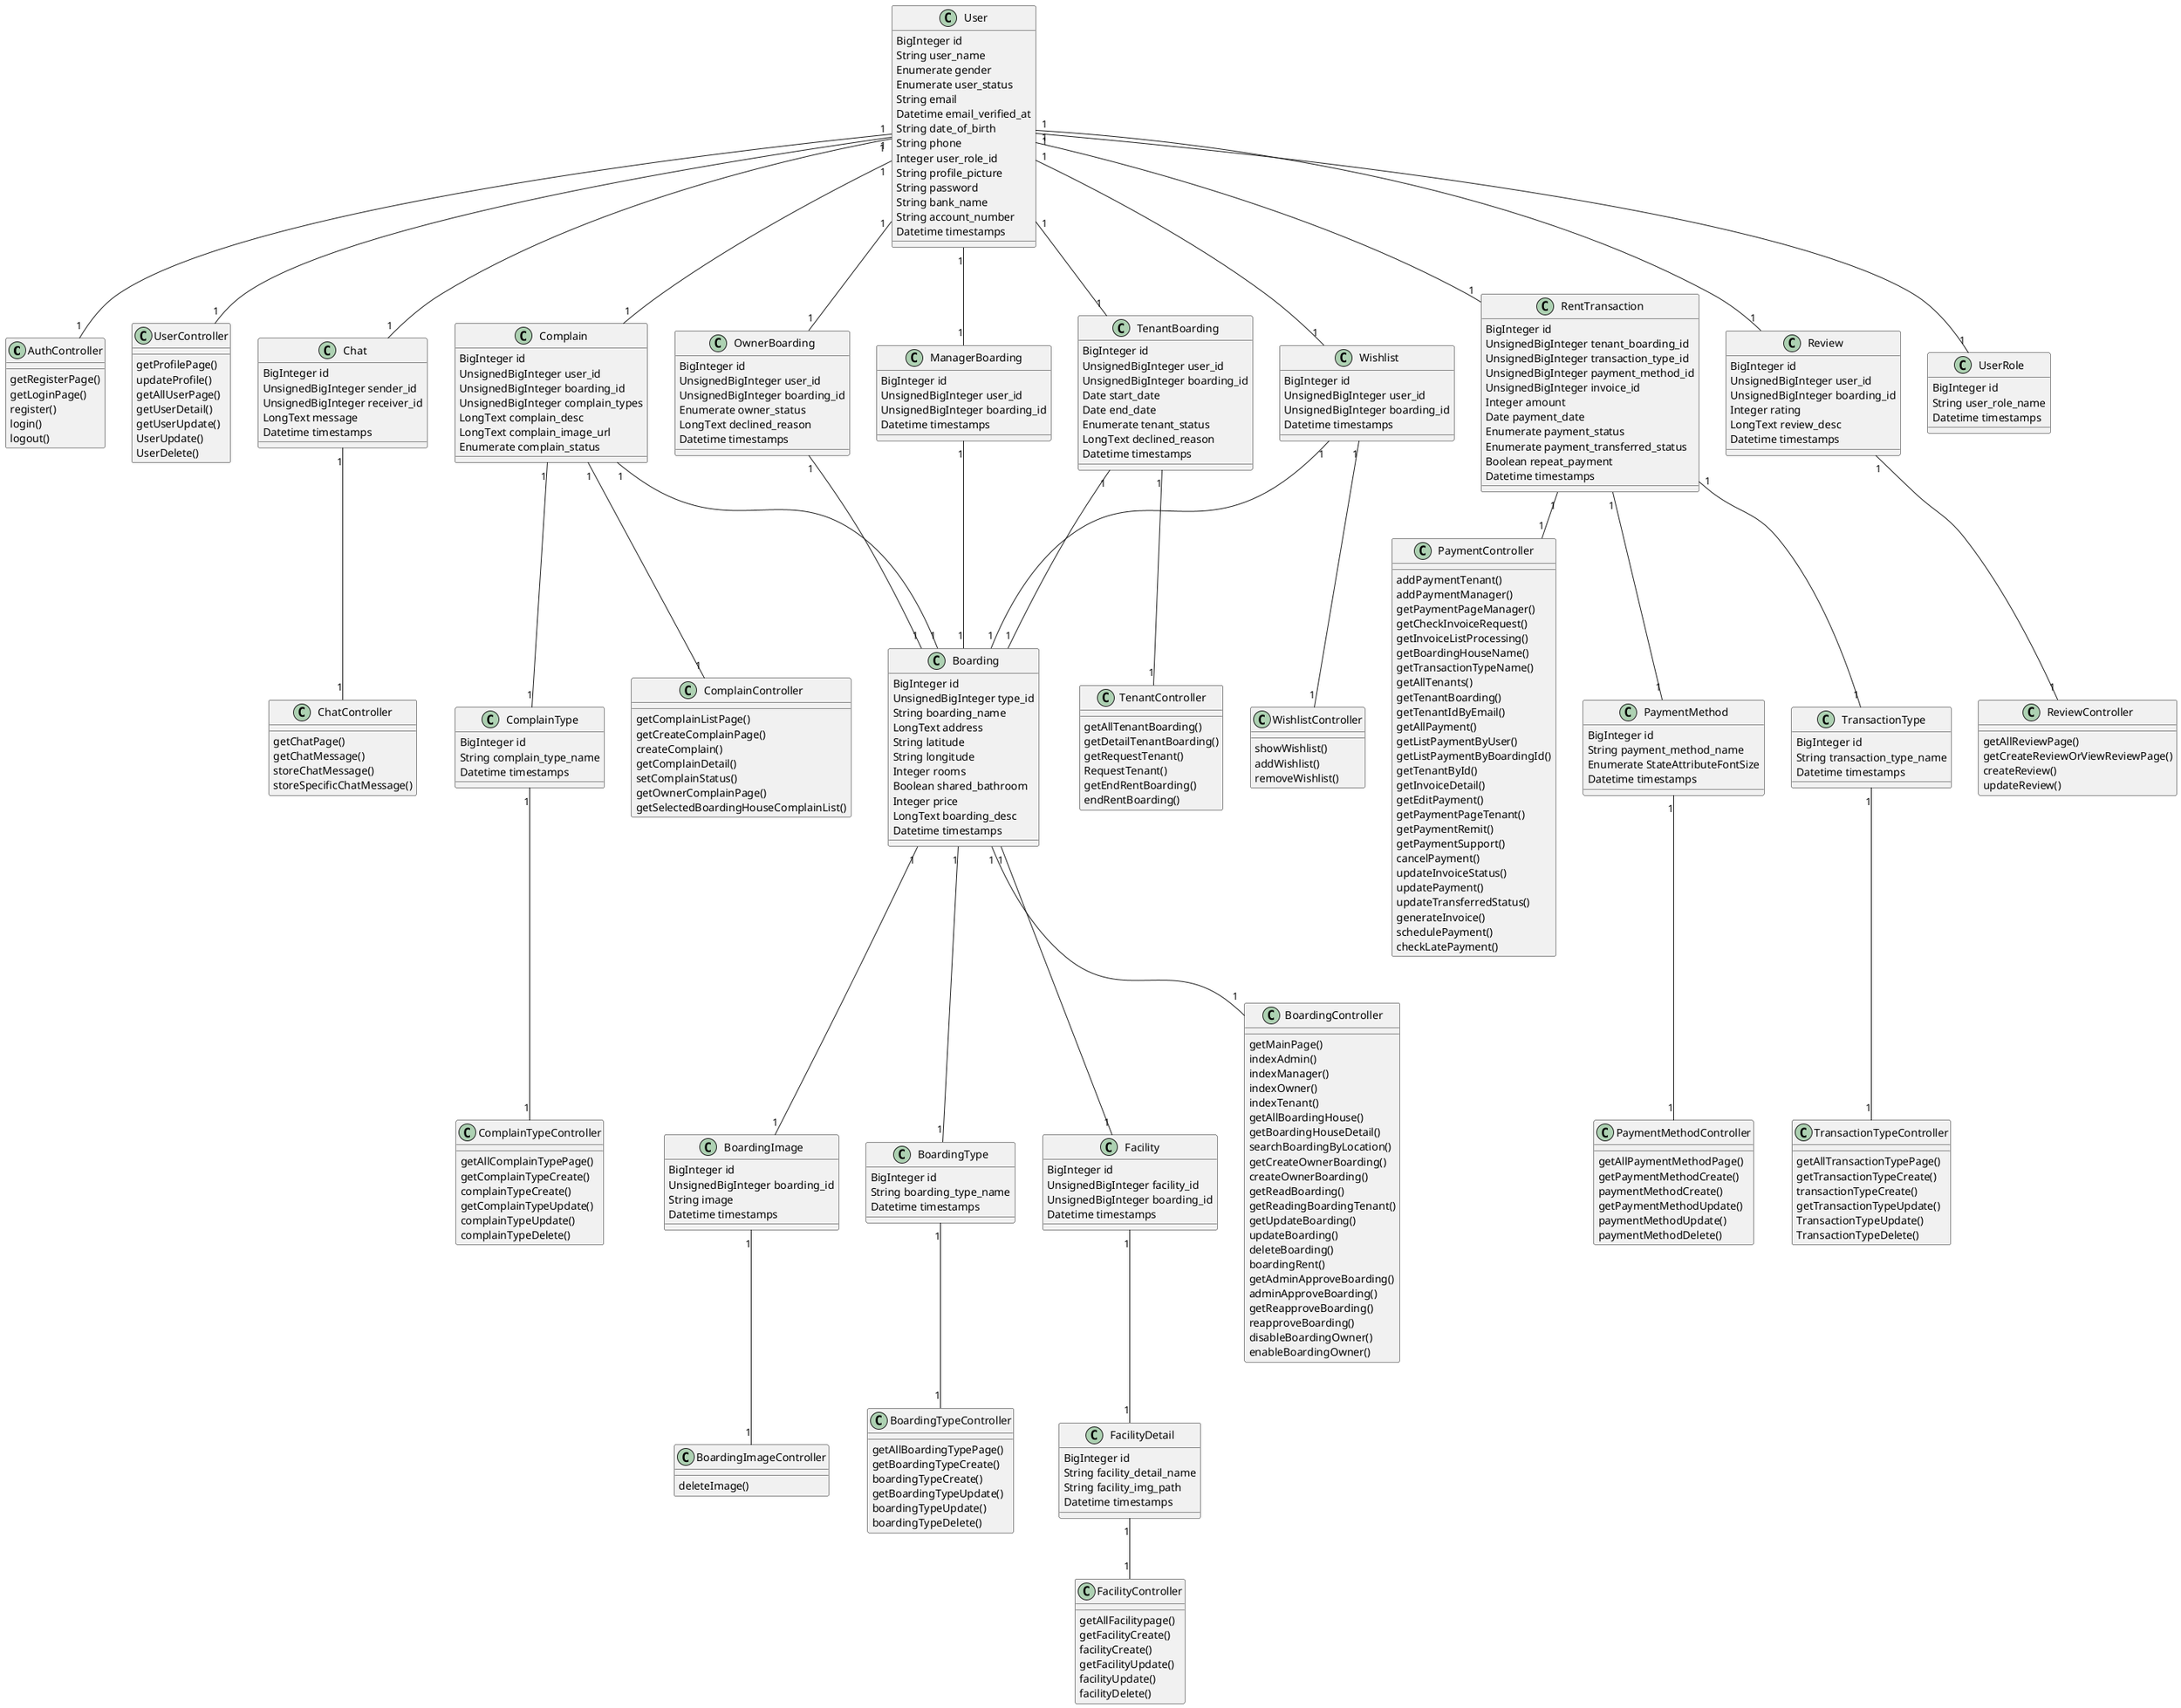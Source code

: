 @startuml
' Controller
class AuthController {
    getRegisterPage()
    getLoginPage()
    register()
    login()
    logout()
}

class BoardingController {
    getMainPage()
    indexAdmin()
    indexManager()
    indexOwner()
    indexTenant()
    getAllBoardingHouse()
    getBoardingHouseDetail()
    searchBoardingByLocation()
    getCreateOwnerBoarding()
    createOwnerBoarding()
    getReadBoarding()
    getReadingBoardingTenant()
    getUpdateBoarding()
    updateBoarding()
    deleteBoarding()
    boardingRent()
    getAdminApproveBoarding()
    adminApproveBoarding()
    getReapproveBoarding()
    reapproveBoarding()
    disableBoardingOwner()
    enableBoardingOwner()
}

class BoardingImageController {
    deleteImage()
}

class BoardingTypeController {
    getAllBoardingTypePage()
    getBoardingTypeCreate()
    boardingTypeCreate()
    getBoardingTypeUpdate()
    boardingTypeUpdate()
    boardingTypeDelete()
}

class ChatController {
    getChatPage()
    getChatMessage()
    storeChatMessage()
    storeSpecificChatMessage()
}

class ComplainController {
    getComplainListPage()
    getCreateComplainPage()
    createComplain()
    getComplainDetail()
    setComplainStatus()
    getOwnerComplainPage()
    getSelectedBoardingHouseComplainList()
}

class ComplainTypeController {
    getAllComplainTypePage()
    getComplainTypeCreate()
    complainTypeCreate()
    getComplainTypeUpdate()
    complainTypeUpdate()
    complainTypeDelete()
}

class FacilityController {
    getAllFacilitypage()
    getFacilityCreate()
    facilityCreate()
    getFacilityUpdate()
    facilityUpdate()
    facilityDelete()
}
class PaymentController {
    addPaymentTenant()
    addPaymentManager()
    getPaymentPageManager()
    getCheckInvoiceRequest()
    getInvoiceListProcessing()
    getBoardingHouseName()
    getTransactionTypeName()
    getAllTenants()
    getTenantBoarding()
    getTenantIdByEmail()
    getAllPayment()
    getListPaymentByUser()
    getListPaymentByBoardingId()
    getTenantById()
    getInvoiceDetail()
    getEditPayment()
    getPaymentPageTenant()
    getPaymentRemit()
    getPaymentSupport()
    cancelPayment()
    updateInvoiceStatus()
    updatePayment()
    updateTransferredStatus()
    generateInvoice()
    schedulePayment()
    checkLatePayment()
}

class PaymentMethodController {
    getAllPaymentMethodPage()
    getPaymentMethodCreate()
    paymentMethodCreate()
    getPaymentMethodUpdate()
    paymentMethodUpdate()
    paymentMethodDelete()
}

class ReviewController {
    getAllReviewPage()
    getCreateReviewOrViewReviewPage()
    createReview()
    updateReview()
}
class TenantController {
    getAllTenantBoarding()
    getDetailTenantBoarding()
    getRequestTenant()
    RequestTenant()
    getEndRentBoarding()
    endRentBoarding()
}
class TransactionTypeController {
    getAllTransactionTypePage()
    getTransactionTypeCreate()
    transactionTypeCreate()
    getTransactionTypeUpdate()
    TransactionTypeUpdate()
    TransactionTypeDelete()
}
class UserController {
    getProfilePage()
    updateProfile()
    getAllUserPage()
    getUserDetail()
    getUserUpdate()
    UserUpdate()
    UserDelete()
}
class WishlistController {
    showWishlist()
    addWishlist()
    removeWishlist()
}


' Model
class Boarding {
    BigInteger id
    UnsignedBigInteger type_id
    String boarding_name
    LongText address
    String latitude
    String longitude
    Integer rooms
    Boolean shared_bathroom
    Integer price
    LongText boarding_desc
    Datetime timestamps
}

class BoardingImage {
    BigInteger id
    UnsignedBigInteger boarding_id
    String image
    Datetime timestamps
}

class BoardingType {
    BigInteger id
    String boarding_type_name
    Datetime timestamps
}

class Chat {
    BigInteger id
    UnsignedBigInteger sender_id
    UnsignedBigInteger receiver_id
    LongText message
    Datetime timestamps
}

class Complain {
    BigInteger id
    UnsignedBigInteger user_id
    UnsignedBigInteger boarding_id
    UnsignedBigInteger complain_types
    LongText complain_desc
    LongText complain_image_url
    Enumerate complain_status
}

class ComplainType {
    BigInteger id
    String complain_type_name
    Datetime timestamps
}

class Facility {
    BigInteger id
    UnsignedBigInteger facility_id
    UnsignedBigInteger boarding_id
    Datetime timestamps
}

class FacilityDetail {
    BigInteger id
    String facility_detail_name
    String facility_img_path
    Datetime timestamps
}

class ManagerBoarding {
    BigInteger id
    UnsignedBigInteger user_id
    UnsignedBigInteger boarding_id
    Datetime timestamps
}

class OwnerBoarding {
    BigInteger id
    UnsignedBigInteger user_id
    UnsignedBigInteger boarding_id
    Enumerate owner_status
    LongText declined_reason
    Datetime timestamps
}

class PaymentMethod {
    BigInteger id
    String payment_method_name
    Enumerate StateAttributeFontSize
    Datetime timestamps
}

class RentTransaction {
    BigInteger id
    UnsignedBigInteger tenant_boarding_id
    UnsignedBigInteger transaction_type_id
    UnsignedBigInteger payment_method_id
    UnsignedBigInteger invoice_id
    Integer amount
    Date payment_date
    Enumerate payment_status
    Enumerate payment_transferred_status
    Boolean repeat_payment
    Datetime timestamps
}

class Review {
    BigInteger id
    UnsignedBigInteger user_id
    UnsignedBigInteger boarding_id
    Integer rating
    LongText review_desc
    Datetime timestamps
}

class TenantBoarding {
    BigInteger id
    UnsignedBigInteger user_id
    UnsignedBigInteger boarding_id
    Date start_date
    Date end_date
    Enumerate tenant_status
    LongText declined_reason
    Datetime timestamps
}

class TransactionType {
    BigInteger id
    String transaction_type_name
    Datetime timestamps
}

class User {
    BigInteger id
    String user_name
    Enumerate gender
    Enumerate user_status
    String email
    Datetime email_verified_at
    String date_of_birth
    String phone
    Integer user_role_id
    String profile_picture
    String password
    String bank_name
    String account_number
    Datetime timestamps
}

class UserRole {
    BigInteger id
    String user_role_name
    Datetime timestamps
}

class Wishlist {
    BigInteger id
    UnsignedBigInteger user_id
    UnsignedBigInteger boarding_id
    Datetime timestamps
}

' Middleware
' class Middleware {}

' Middleware "1"--"1" BoardingController
' Middleware "1"--"1" BoardingImageController
' Middleware "1"--"1" BoardingTypeController
' Middleware "1"--"1" ChatController
' Middleware "1"--"1" ComplainController
' Middleware "1"--"1" ComplainTypeController
' Middleware "1"--"1" FacilityController
' Middleware "1"--"1" PaymentController
' Middleware "1"--"1" PaymentMethodController
' Middleware "1"--"1" ReviewController
' Middleware "1"--"1" TenantController
' Middleware "1"--"1" TransactionTypeController
' Middleware "1"--"1" UserController
' Middleware "1"--"1" WishlistController
' Middleware "1"--"1" AuthController

User "1"--"1" AuthController
User "1"--"1" UserController
Boarding "1"--"1" BoardingController
BoardingImage "1"--"1" BoardingImageController
BoardingType "1"--"1" BoardingTypeController
FacilityDetail "1"--"1" FacilityController
Wishlist "1"--"1" WishlistController
Chat "1"--"1" ChatController
Complain "1"--"1" ComplainController
ComplainType "1"--"1" ComplainTypeController
PaymentMethod "1"--"1" PaymentMethodController
TransactionType "1"--"1" TransactionTypeController
Review "1"--"1" ReviewController
RentTransaction "1"--"1" PaymentController
TenantBoarding "1"--"1" TenantController


User "1"--"1" UserRole
User "1"--"1" OwnerBoarding
OwnerBoarding "1"--"1" Boarding

User "1"--"1" ManagerBoarding
ManagerBoarding "1"--"1" Boarding

User "1"--"1" TenantBoarding
TenantBoarding "1"--"1" Boarding

User "1"--"1" Chat

User "1"--"1" Complain

User "1" -- "1" Wishlist

User "1"--"1" RentTransaction

User "1"--"1" Review

Complain "1"--"1" ComplainType

Boarding "1"--"1" BoardingImage
Boarding "1"--"1" BoardingType

Boarding "1"--"1" Facility
Facility "1"--"1" FacilityDetail

RentTransaction "1"--"1" TransactionType

RentTransaction "1"--"1" PaymentMethod

Wishlist "1"--"1" Boarding

Complain "1"--"1" Boarding

@enduml